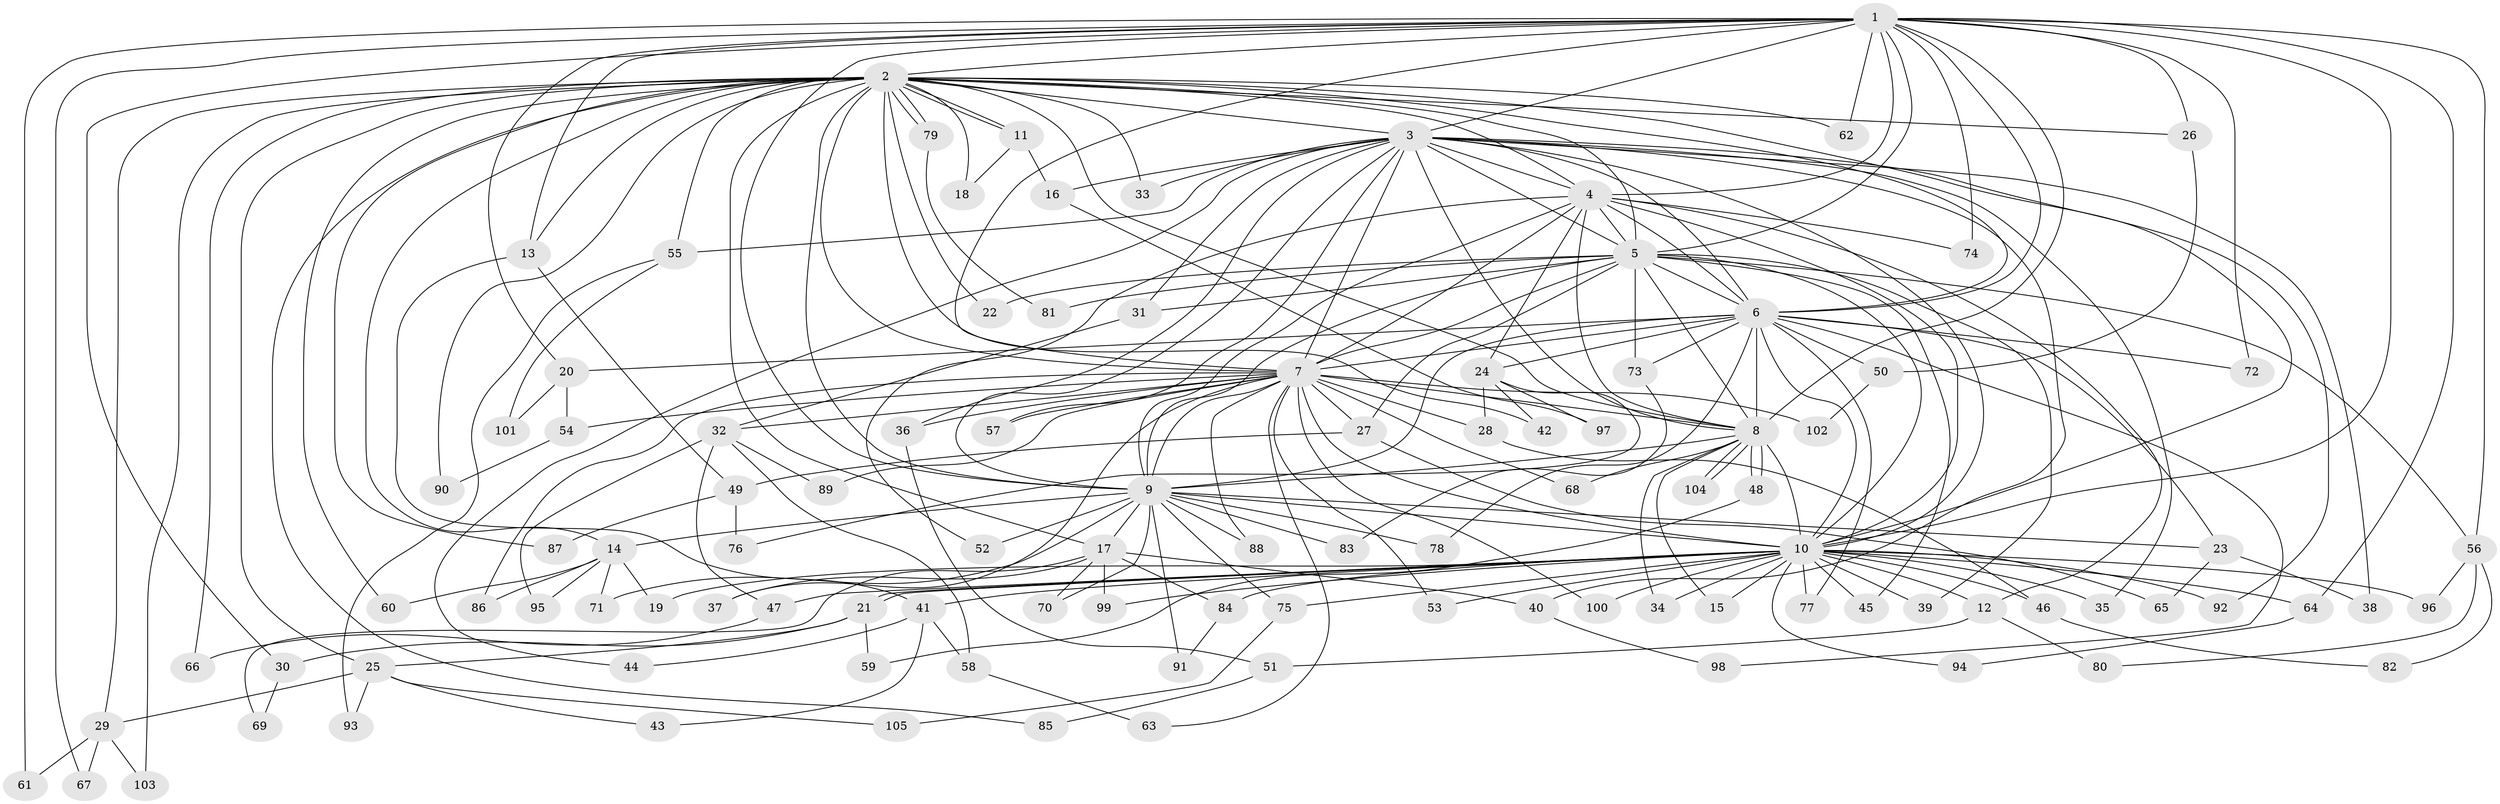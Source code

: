// coarse degree distribution, {3: 0.1875, 5: 0.125, 11: 0.09375, 22: 0.03125, 7: 0.03125, 2: 0.15625, 6: 0.15625, 9: 0.03125, 16: 0.03125, 4: 0.0625, 14: 0.0625, 1: 0.03125}
// Generated by graph-tools (version 1.1) at 2025/36/03/04/25 23:36:20]
// undirected, 105 vertices, 235 edges
graph export_dot {
  node [color=gray90,style=filled];
  1;
  2;
  3;
  4;
  5;
  6;
  7;
  8;
  9;
  10;
  11;
  12;
  13;
  14;
  15;
  16;
  17;
  18;
  19;
  20;
  21;
  22;
  23;
  24;
  25;
  26;
  27;
  28;
  29;
  30;
  31;
  32;
  33;
  34;
  35;
  36;
  37;
  38;
  39;
  40;
  41;
  42;
  43;
  44;
  45;
  46;
  47;
  48;
  49;
  50;
  51;
  52;
  53;
  54;
  55;
  56;
  57;
  58;
  59;
  60;
  61;
  62;
  63;
  64;
  65;
  66;
  67;
  68;
  69;
  70;
  71;
  72;
  73;
  74;
  75;
  76;
  77;
  78;
  79;
  80;
  81;
  82;
  83;
  84;
  85;
  86;
  87;
  88;
  89;
  90;
  91;
  92;
  93;
  94;
  95;
  96;
  97;
  98;
  99;
  100;
  101;
  102;
  103;
  104;
  105;
  1 -- 2;
  1 -- 3;
  1 -- 4;
  1 -- 5;
  1 -- 6;
  1 -- 7;
  1 -- 8;
  1 -- 9;
  1 -- 10;
  1 -- 13;
  1 -- 20;
  1 -- 26;
  1 -- 30;
  1 -- 56;
  1 -- 61;
  1 -- 62;
  1 -- 64;
  1 -- 67;
  1 -- 72;
  1 -- 74;
  2 -- 3;
  2 -- 4;
  2 -- 5;
  2 -- 6;
  2 -- 7;
  2 -- 8;
  2 -- 9;
  2 -- 10;
  2 -- 11;
  2 -- 11;
  2 -- 13;
  2 -- 14;
  2 -- 17;
  2 -- 18;
  2 -- 22;
  2 -- 25;
  2 -- 26;
  2 -- 29;
  2 -- 33;
  2 -- 42;
  2 -- 55;
  2 -- 60;
  2 -- 62;
  2 -- 66;
  2 -- 79;
  2 -- 79;
  2 -- 85;
  2 -- 87;
  2 -- 90;
  2 -- 103;
  3 -- 4;
  3 -- 5;
  3 -- 6;
  3 -- 7;
  3 -- 8;
  3 -- 9;
  3 -- 10;
  3 -- 16;
  3 -- 31;
  3 -- 33;
  3 -- 35;
  3 -- 36;
  3 -- 38;
  3 -- 40;
  3 -- 44;
  3 -- 55;
  3 -- 57;
  3 -- 92;
  4 -- 5;
  4 -- 6;
  4 -- 7;
  4 -- 8;
  4 -- 9;
  4 -- 10;
  4 -- 12;
  4 -- 24;
  4 -- 52;
  4 -- 74;
  5 -- 6;
  5 -- 7;
  5 -- 8;
  5 -- 9;
  5 -- 10;
  5 -- 22;
  5 -- 27;
  5 -- 31;
  5 -- 39;
  5 -- 45;
  5 -- 56;
  5 -- 73;
  5 -- 81;
  6 -- 7;
  6 -- 8;
  6 -- 9;
  6 -- 10;
  6 -- 20;
  6 -- 23;
  6 -- 24;
  6 -- 50;
  6 -- 72;
  6 -- 73;
  6 -- 77;
  6 -- 78;
  6 -- 98;
  7 -- 8;
  7 -- 9;
  7 -- 10;
  7 -- 27;
  7 -- 28;
  7 -- 32;
  7 -- 36;
  7 -- 37;
  7 -- 53;
  7 -- 54;
  7 -- 57;
  7 -- 63;
  7 -- 68;
  7 -- 86;
  7 -- 88;
  7 -- 89;
  7 -- 100;
  7 -- 102;
  8 -- 9;
  8 -- 10;
  8 -- 15;
  8 -- 34;
  8 -- 48;
  8 -- 48;
  8 -- 68;
  8 -- 104;
  8 -- 104;
  9 -- 10;
  9 -- 14;
  9 -- 17;
  9 -- 23;
  9 -- 52;
  9 -- 70;
  9 -- 71;
  9 -- 75;
  9 -- 78;
  9 -- 83;
  9 -- 88;
  9 -- 91;
  10 -- 12;
  10 -- 15;
  10 -- 19;
  10 -- 21;
  10 -- 21;
  10 -- 34;
  10 -- 35;
  10 -- 39;
  10 -- 41;
  10 -- 45;
  10 -- 46;
  10 -- 47;
  10 -- 53;
  10 -- 64;
  10 -- 75;
  10 -- 77;
  10 -- 84;
  10 -- 92;
  10 -- 94;
  10 -- 96;
  10 -- 99;
  10 -- 100;
  11 -- 16;
  11 -- 18;
  12 -- 51;
  12 -- 80;
  13 -- 41;
  13 -- 49;
  14 -- 19;
  14 -- 60;
  14 -- 71;
  14 -- 86;
  14 -- 95;
  16 -- 97;
  17 -- 37;
  17 -- 40;
  17 -- 69;
  17 -- 70;
  17 -- 84;
  17 -- 99;
  20 -- 54;
  20 -- 101;
  21 -- 25;
  21 -- 30;
  21 -- 59;
  23 -- 38;
  23 -- 65;
  24 -- 28;
  24 -- 42;
  24 -- 76;
  24 -- 97;
  25 -- 29;
  25 -- 43;
  25 -- 93;
  25 -- 105;
  26 -- 50;
  27 -- 49;
  27 -- 65;
  28 -- 46;
  29 -- 61;
  29 -- 67;
  29 -- 103;
  30 -- 69;
  31 -- 32;
  32 -- 47;
  32 -- 58;
  32 -- 89;
  32 -- 95;
  36 -- 51;
  40 -- 98;
  41 -- 43;
  41 -- 44;
  41 -- 58;
  46 -- 82;
  47 -- 66;
  48 -- 59;
  49 -- 76;
  49 -- 87;
  50 -- 102;
  51 -- 85;
  54 -- 90;
  55 -- 93;
  55 -- 101;
  56 -- 80;
  56 -- 82;
  56 -- 96;
  58 -- 63;
  64 -- 94;
  73 -- 83;
  75 -- 105;
  79 -- 81;
  84 -- 91;
}
